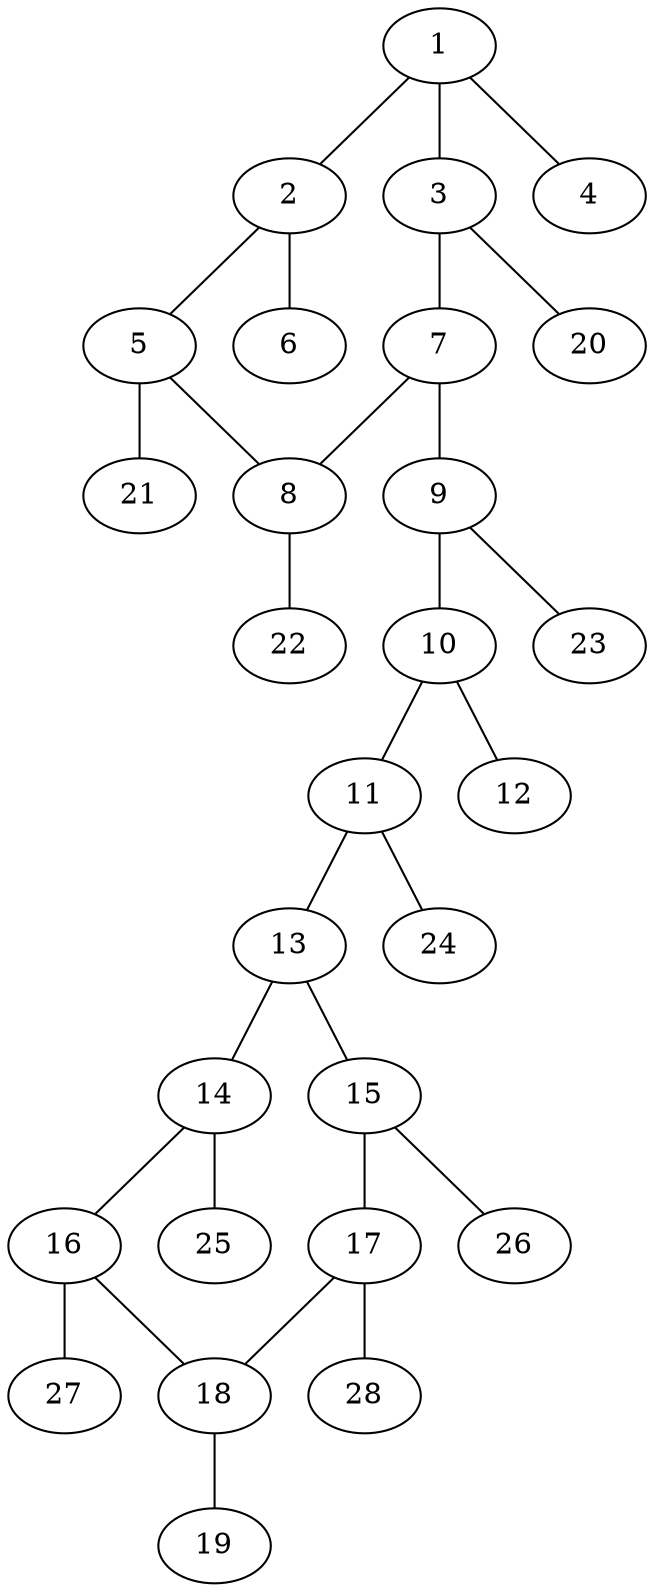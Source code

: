 graph molecule_3273 {
	1	 [chem=C];
	2	 [chem=C];
	1 -- 2	 [valence=1];
	3	 [chem=C];
	1 -- 3	 [valence=2];
	4	 [chem=Cl];
	1 -- 4	 [valence=1];
	5	 [chem=C];
	2 -- 5	 [valence=2];
	6	 [chem=Cl];
	2 -- 6	 [valence=1];
	7	 [chem=C];
	3 -- 7	 [valence=1];
	20	 [chem=H];
	3 -- 20	 [valence=1];
	8	 [chem=C];
	5 -- 8	 [valence=1];
	21	 [chem=H];
	5 -- 21	 [valence=1];
	7 -- 8	 [valence=2];
	9	 [chem=N];
	7 -- 9	 [valence=1];
	22	 [chem=H];
	8 -- 22	 [valence=1];
	10	 [chem=C];
	9 -- 10	 [valence=1];
	23	 [chem=H];
	9 -- 23	 [valence=1];
	11	 [chem=N];
	10 -- 11	 [valence=1];
	12	 [chem=O];
	10 -- 12	 [valence=2];
	13	 [chem=C];
	11 -- 13	 [valence=1];
	24	 [chem=H];
	11 -- 24	 [valence=1];
	14	 [chem=C];
	13 -- 14	 [valence=1];
	15	 [chem=C];
	13 -- 15	 [valence=2];
	16	 [chem=C];
	14 -- 16	 [valence=2];
	25	 [chem=H];
	14 -- 25	 [valence=1];
	17	 [chem=C];
	15 -- 17	 [valence=1];
	26	 [chem=H];
	15 -- 26	 [valence=1];
	18	 [chem=C];
	16 -- 18	 [valence=1];
	27	 [chem=H];
	16 -- 27	 [valence=1];
	17 -- 18	 [valence=2];
	28	 [chem=H];
	17 -- 28	 [valence=1];
	19	 [chem=Cl];
	18 -- 19	 [valence=1];
}
